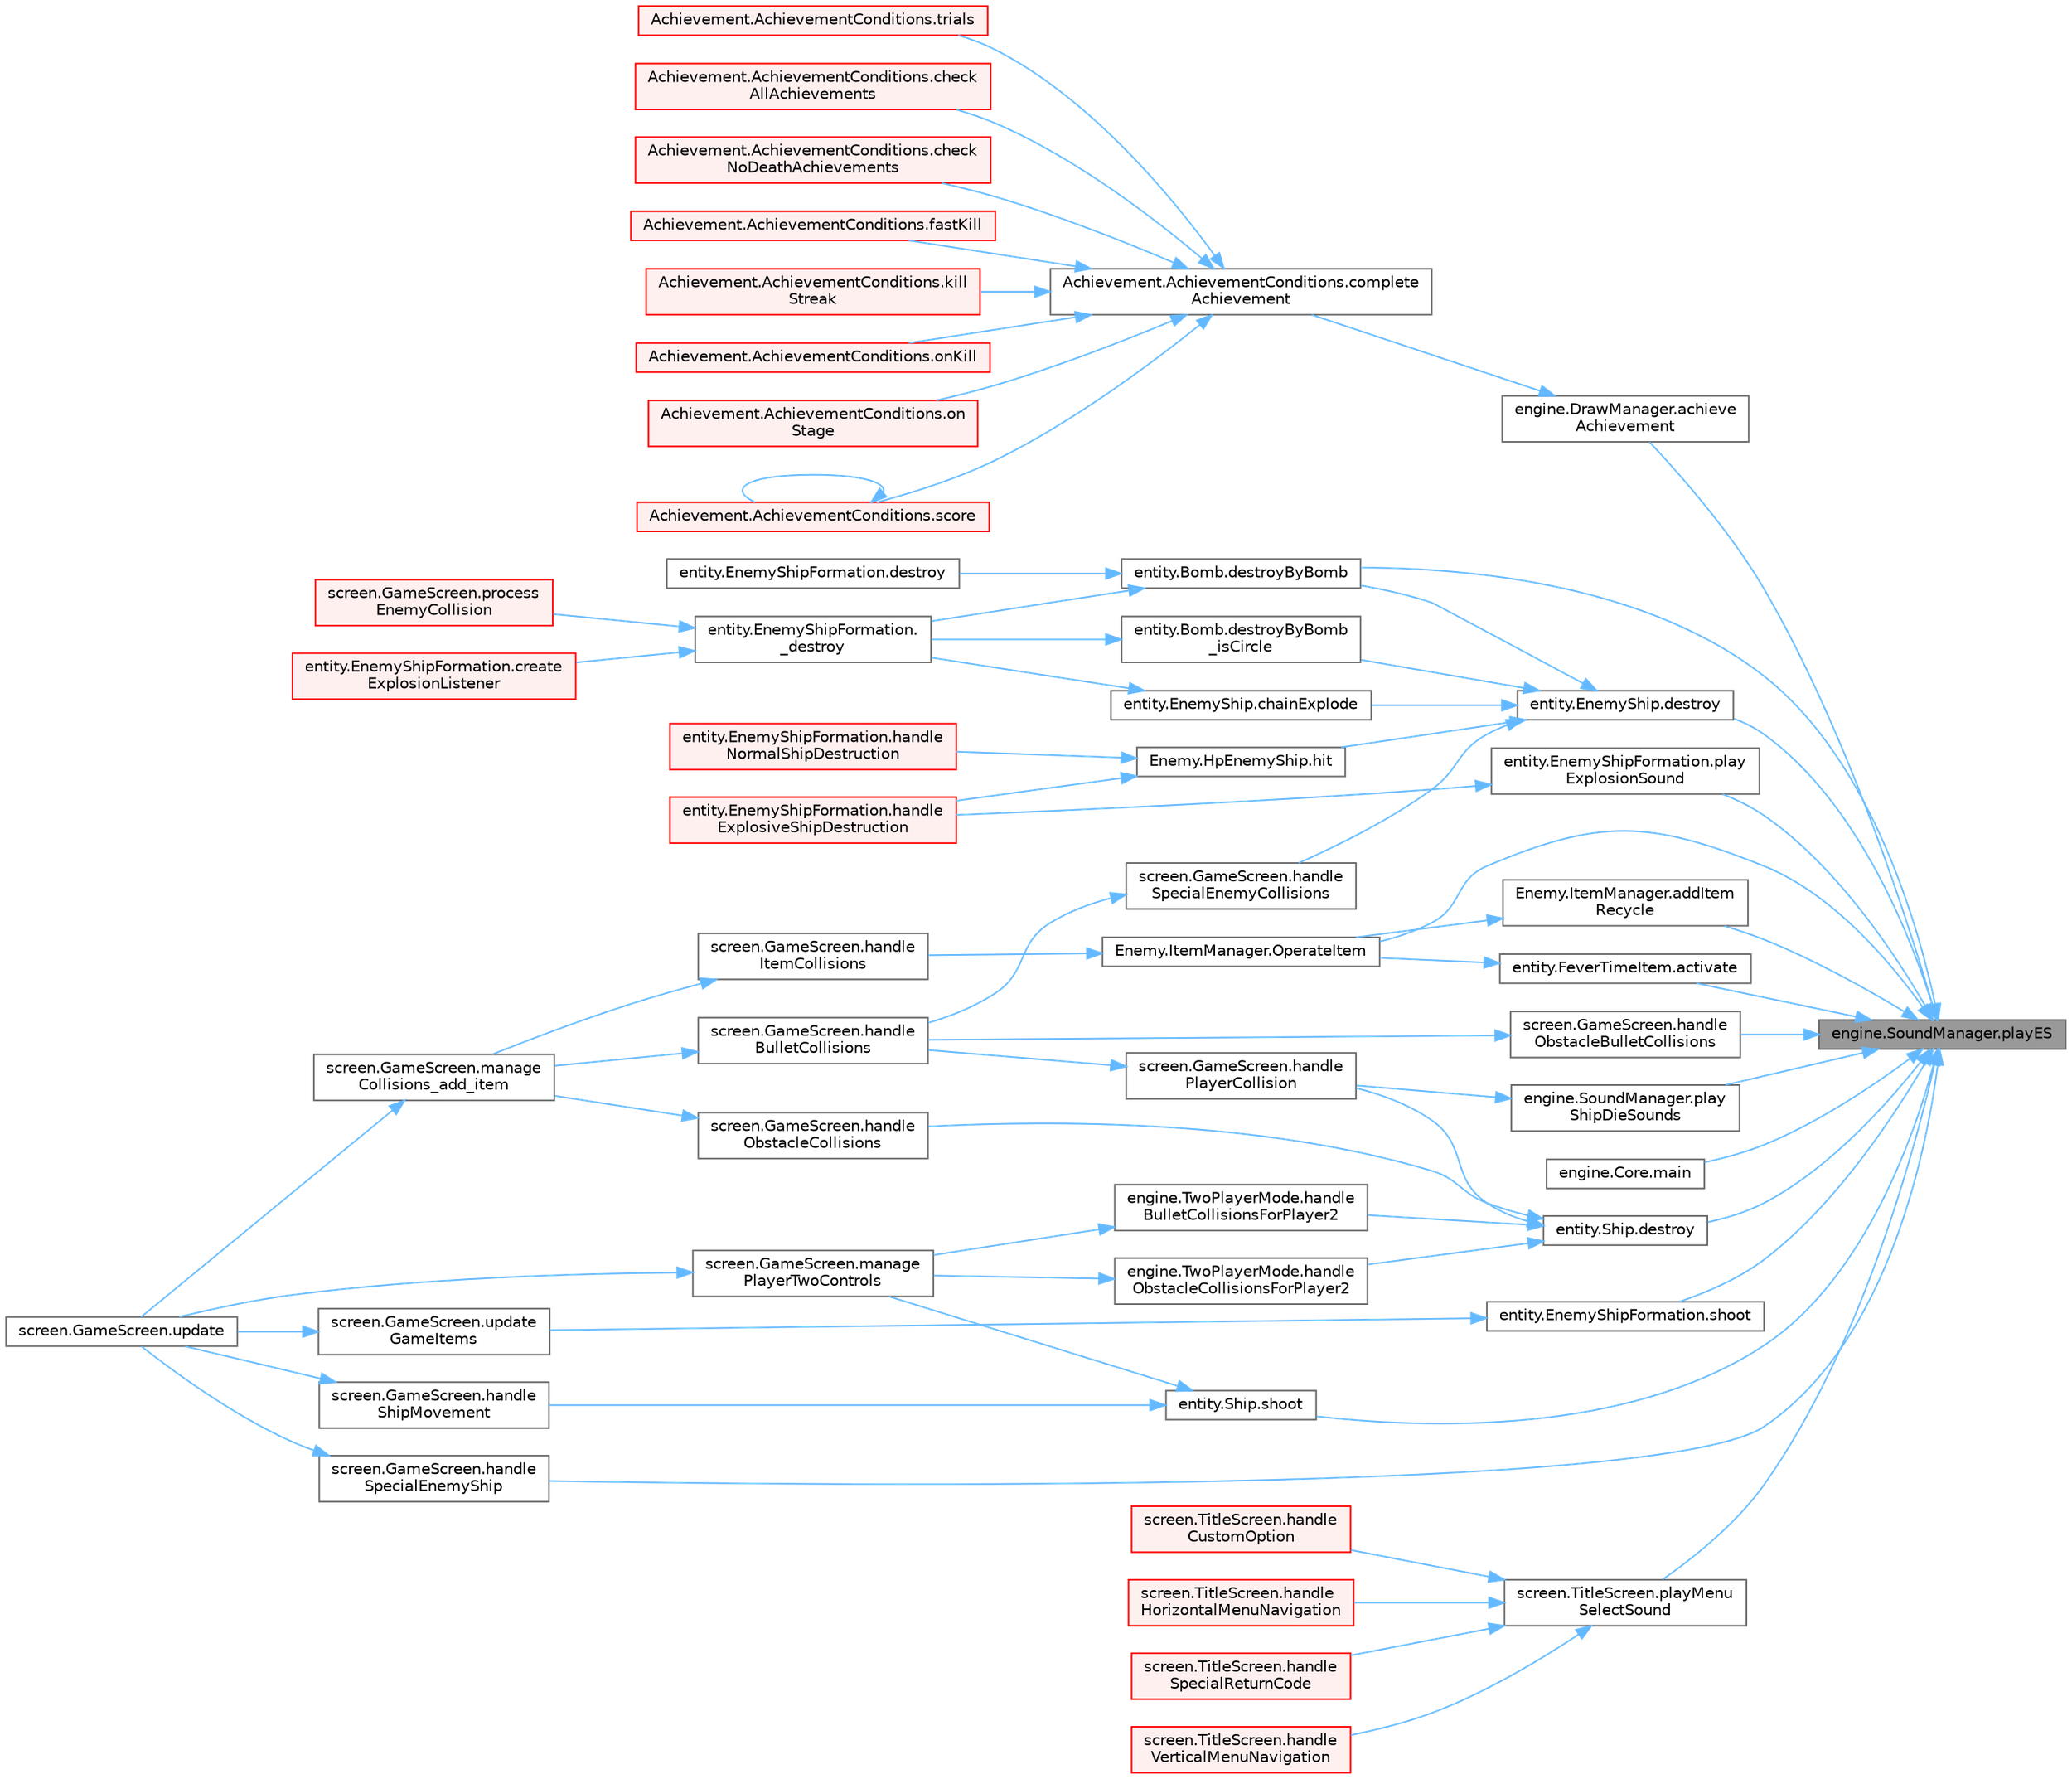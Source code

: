 digraph "engine.SoundManager.playES"
{
 // LATEX_PDF_SIZE
  bgcolor="transparent";
  edge [fontname=Helvetica,fontsize=10,labelfontname=Helvetica,labelfontsize=10];
  node [fontname=Helvetica,fontsize=10,shape=box,height=0.2,width=0.4];
  rankdir="RL";
  Node1 [id="Node000001",label="engine.SoundManager.playES",height=0.2,width=0.4,color="gray40", fillcolor="grey60", style="filled", fontcolor="black",tooltip=" "];
  Node1 -> Node2 [id="edge1_Node000001_Node000002",dir="back",color="steelblue1",style="solid",tooltip=" "];
  Node2 [id="Node000002",label="engine.DrawManager.achieve\lAchievement",height=0.2,width=0.4,color="grey40", fillcolor="white", style="filled",URL="$classengine_1_1_draw_manager.html#a4a0a0ce908ee42bdc7b312ee3dae8dec",tooltip=" "];
  Node2 -> Node3 [id="edge2_Node000002_Node000003",dir="back",color="steelblue1",style="solid",tooltip=" "];
  Node3 [id="Node000003",label="Achievement.AchievementConditions.complete\lAchievement",height=0.2,width=0.4,color="grey40", fillcolor="white", style="filled",URL="$class_achievement_1_1_achievement_conditions.html#a370857deb5c4dc35e2bd3191fb6834c1",tooltip=" "];
  Node3 -> Node4 [id="edge3_Node000003_Node000004",dir="back",color="steelblue1",style="solid",tooltip=" "];
  Node4 [id="Node000004",label="Achievement.AchievementConditions.check\lAllAchievements",height=0.2,width=0.4,color="red", fillcolor="#FFF0F0", style="filled",URL="$class_achievement_1_1_achievement_conditions.html#a99d262bc05fed539b97aa1107fcfba48",tooltip=" "];
  Node3 -> Node7 [id="edge4_Node000003_Node000007",dir="back",color="steelblue1",style="solid",tooltip=" "];
  Node7 [id="Node000007",label="Achievement.AchievementConditions.check\lNoDeathAchievements",height=0.2,width=0.4,color="red", fillcolor="#FFF0F0", style="filled",URL="$class_achievement_1_1_achievement_conditions.html#ab3b45005bc2580da03cf08b1f13c44cb",tooltip=" "];
  Node3 -> Node10 [id="edge5_Node000003_Node000010",dir="back",color="steelblue1",style="solid",tooltip=" "];
  Node10 [id="Node000010",label="Achievement.AchievementConditions.fastKill",height=0.2,width=0.4,color="red", fillcolor="#FFF0F0", style="filled",URL="$class_achievement_1_1_achievement_conditions.html#a97e05c2e6b58217292dc1c60f7c6542c",tooltip=" "];
  Node3 -> Node13 [id="edge6_Node000003_Node000013",dir="back",color="steelblue1",style="solid",tooltip=" "];
  Node13 [id="Node000013",label="Achievement.AchievementConditions.kill\lStreak",height=0.2,width=0.4,color="red", fillcolor="#FFF0F0", style="filled",URL="$class_achievement_1_1_achievement_conditions.html#ad3dd6057a9bfa438d4750cfa2c643e57",tooltip=" "];
  Node3 -> Node14 [id="edge7_Node000003_Node000014",dir="back",color="steelblue1",style="solid",tooltip=" "];
  Node14 [id="Node000014",label="Achievement.AchievementConditions.onKill",height=0.2,width=0.4,color="red", fillcolor="#FFF0F0", style="filled",URL="$class_achievement_1_1_achievement_conditions.html#a5c82f71185fe8a0b03cea729d6a4d4fe",tooltip=" "];
  Node3 -> Node17 [id="edge8_Node000003_Node000017",dir="back",color="steelblue1",style="solid",tooltip=" "];
  Node17 [id="Node000017",label="Achievement.AchievementConditions.on\lStage",height=0.2,width=0.4,color="red", fillcolor="#FFF0F0", style="filled",URL="$class_achievement_1_1_achievement_conditions.html#a58e9009c80c1208580a23f8646ef423a",tooltip=" "];
  Node3 -> Node18 [id="edge9_Node000003_Node000018",dir="back",color="steelblue1",style="solid",tooltip=" "];
  Node18 [id="Node000018",label="Achievement.AchievementConditions.score",height=0.2,width=0.4,color="red", fillcolor="#FFF0F0", style="filled",URL="$class_achievement_1_1_achievement_conditions.html#a2abd1058b6a5125525283f05ebc90f30",tooltip=" "];
  Node18 -> Node18 [id="edge10_Node000018_Node000018",dir="back",color="steelblue1",style="solid",tooltip=" "];
  Node3 -> Node19 [id="edge11_Node000003_Node000019",dir="back",color="steelblue1",style="solid",tooltip=" "];
  Node19 [id="Node000019",label="Achievement.AchievementConditions.trials",height=0.2,width=0.4,color="red", fillcolor="#FFF0F0", style="filled",URL="$class_achievement_1_1_achievement_conditions.html#a13bba364bdccb0c5f713dd9c006e508d",tooltip=" "];
  Node1 -> Node20 [id="edge12_Node000001_Node000020",dir="back",color="steelblue1",style="solid",tooltip=" "];
  Node20 [id="Node000020",label="entity.FeverTimeItem.activate",height=0.2,width=0.4,color="grey40", fillcolor="white", style="filled",URL="$classentity_1_1_fever_time_item.html#a798fa032307cc7414a82e55946d4a97f",tooltip=" "];
  Node20 -> Node21 [id="edge13_Node000020_Node000021",dir="back",color="steelblue1",style="solid",tooltip=" "];
  Node21 [id="Node000021",label="Enemy.ItemManager.OperateItem",height=0.2,width=0.4,color="grey40", fillcolor="white", style="filled",URL="$class_enemy_1_1_item_manager.html#a485cd51965cc7532571b592bf4bb1891",tooltip=" "];
  Node21 -> Node22 [id="edge14_Node000021_Node000022",dir="back",color="steelblue1",style="solid",tooltip=" "];
  Node22 [id="Node000022",label="screen.GameScreen.handle\lItemCollisions",height=0.2,width=0.4,color="grey40", fillcolor="white", style="filled",URL="$classscreen_1_1_game_screen.html#aaa246e4bb4604682b7380845beab0e9f",tooltip=" "];
  Node22 -> Node23 [id="edge15_Node000022_Node000023",dir="back",color="steelblue1",style="solid",tooltip=" "];
  Node23 [id="Node000023",label="screen.GameScreen.manage\lCollisions_add_item",height=0.2,width=0.4,color="grey40", fillcolor="white", style="filled",URL="$classscreen_1_1_game_screen.html#a20e6975baf2786217ea22eabdcc4f3ce",tooltip="Manages collisions between bullets and ships."];
  Node23 -> Node9 [id="edge16_Node000023_Node000009",dir="back",color="steelblue1",style="solid",tooltip=" "];
  Node9 [id="Node000009",label="screen.GameScreen.update",height=0.2,width=0.4,color="grey40", fillcolor="white", style="filled",URL="$classscreen_1_1_game_screen.html#aea54bbc0cb5c6990c159be77532b94e0",tooltip="Updates the elements on screen and checks for events."];
  Node1 -> Node24 [id="edge17_Node000001_Node000024",dir="back",color="steelblue1",style="solid",tooltip=" "];
  Node24 [id="Node000024",label="Enemy.ItemManager.addItem\lRecycle",height=0.2,width=0.4,color="grey40", fillcolor="white", style="filled",URL="$class_enemy_1_1_item_manager.html#a3a3dd08c8c89f9bf925efaa8d390f584",tooltip=" "];
  Node24 -> Node21 [id="edge18_Node000024_Node000021",dir="back",color="steelblue1",style="solid",tooltip=" "];
  Node1 -> Node25 [id="edge19_Node000001_Node000025",dir="back",color="steelblue1",style="solid",tooltip=" "];
  Node25 [id="Node000025",label="entity.EnemyShip.destroy",height=0.2,width=0.4,color="grey40", fillcolor="white", style="filled",URL="$classentity_1_1_enemy_ship.html#a64297ffda858a49a7f3cb2ddde1c36b6",tooltip="Destroys the ship, causing an explosion."];
  Node25 -> Node26 [id="edge20_Node000025_Node000026",dir="back",color="steelblue1",style="solid",tooltip=" "];
  Node26 [id="Node000026",label="entity.EnemyShip.chainExplode",height=0.2,width=0.4,color="grey40", fillcolor="white", style="filled",URL="$classentity_1_1_enemy_ship.html#ae47b2ffda8233c5d5a0f0ba9de608264",tooltip="Destroys ship, causing a chain explode."];
  Node26 -> Node27 [id="edge21_Node000026_Node000027",dir="back",color="steelblue1",style="solid",tooltip=" "];
  Node27 [id="Node000027",label="entity.EnemyShipFormation.\l_destroy",height=0.2,width=0.4,color="grey40", fillcolor="white", style="filled",URL="$classentity_1_1_enemy_ship_formation.html#aaf51727a5bd3b68f8fb8523d4b7bf3ea",tooltip="When EnemyShip is hit, its HP decrease by 1, and if the HP reaches 0, the ship is destroyed."];
  Node27 -> Node28 [id="edge22_Node000027_Node000028",dir="back",color="steelblue1",style="solid",tooltip=" "];
  Node28 [id="Node000028",label="entity.EnemyShipFormation.create\lExplosionListener",height=0.2,width=0.4,color="red", fillcolor="#FFF0F0", style="filled",URL="$classentity_1_1_enemy_ship_formation.html#a3c917e5861e940e183419ec3356fa2d3",tooltip=" "];
  Node27 -> Node33 [id="edge23_Node000027_Node000033",dir="back",color="steelblue1",style="solid",tooltip=" "];
  Node33 [id="Node000033",label="screen.GameScreen.process\lEnemyCollision",height=0.2,width=0.4,color="red", fillcolor="#FFF0F0", style="filled",URL="$classscreen_1_1_game_screen.html#a22cbc570dfbcfcb8b266be01b13164ee",tooltip=" "];
  Node25 -> Node36 [id="edge24_Node000025_Node000036",dir="back",color="steelblue1",style="solid",tooltip=" "];
  Node36 [id="Node000036",label="entity.Bomb.destroyByBomb",height=0.2,width=0.4,color="grey40", fillcolor="white", style="filled",URL="$classentity_1_1_bomb.html#af1efba260e80c0e811e99f3326b3ca3e",tooltip=" "];
  Node36 -> Node27 [id="edge25_Node000036_Node000027",dir="back",color="steelblue1",style="solid",tooltip=" "];
  Node36 -> Node37 [id="edge26_Node000036_Node000037",dir="back",color="steelblue1",style="solid",tooltip=" "];
  Node37 [id="Node000037",label="entity.EnemyShipFormation.destroy",height=0.2,width=0.4,color="grey40", fillcolor="white", style="filled",URL="$classentity_1_1_enemy_ship_formation.html#a6c7e9726d2340a498c24f35490e41df8",tooltip="Destroys a ship."];
  Node25 -> Node38 [id="edge27_Node000025_Node000038",dir="back",color="steelblue1",style="solid",tooltip=" "];
  Node38 [id="Node000038",label="entity.Bomb.destroyByBomb\l_isCircle",height=0.2,width=0.4,color="grey40", fillcolor="white", style="filled",URL="$classentity_1_1_bomb.html#a145812b545b1662e338831889f667d22",tooltip=" "];
  Node38 -> Node27 [id="edge28_Node000038_Node000027",dir="back",color="steelblue1",style="solid",tooltip=" "];
  Node25 -> Node39 [id="edge29_Node000025_Node000039",dir="back",color="steelblue1",style="solid",tooltip=" "];
  Node39 [id="Node000039",label="screen.GameScreen.handle\lSpecialEnemyCollisions",height=0.2,width=0.4,color="grey40", fillcolor="white", style="filled",URL="$classscreen_1_1_game_screen.html#a86f8c8c2cd6408de33420665e3dedb85",tooltip=" "];
  Node39 -> Node35 [id="edge30_Node000039_Node000035",dir="back",color="steelblue1",style="solid",tooltip=" "];
  Node35 [id="Node000035",label="screen.GameScreen.handle\lBulletCollisions",height=0.2,width=0.4,color="grey40", fillcolor="white", style="filled",URL="$classscreen_1_1_game_screen.html#af6ce22d045fc5614a16a76ce73331295",tooltip=" "];
  Node35 -> Node23 [id="edge31_Node000035_Node000023",dir="back",color="steelblue1",style="solid",tooltip=" "];
  Node25 -> Node40 [id="edge32_Node000025_Node000040",dir="back",color="steelblue1",style="solid",tooltip=" "];
  Node40 [id="Node000040",label="Enemy.HpEnemyShip.hit",height=0.2,width=0.4,color="grey40", fillcolor="white", style="filled",URL="$class_enemy_1_1_hp_enemy_ship.html#a07c30d46d1490fddfbc87aabdf15a835",tooltip="When the EnemyShip is hit and its hp reaches 0, destroy the ship."];
  Node40 -> Node30 [id="edge33_Node000040_Node000030",dir="back",color="steelblue1",style="solid",tooltip=" "];
  Node30 [id="Node000030",label="entity.EnemyShipFormation.handle\lExplosiveShipDestruction",height=0.2,width=0.4,color="red", fillcolor="#FFF0F0", style="filled",URL="$classentity_1_1_enemy_ship_formation.html#a695de08faa9695c26d2f8f2d1d491560",tooltip=" "];
  Node40 -> Node41 [id="edge34_Node000040_Node000041",dir="back",color="steelblue1",style="solid",tooltip=" "];
  Node41 [id="Node000041",label="entity.EnemyShipFormation.handle\lNormalShipDestruction",height=0.2,width=0.4,color="red", fillcolor="#FFF0F0", style="filled",URL="$classentity_1_1_enemy_ship_formation.html#aae55bec682ecd1692c011a6a4cc23212",tooltip=" "];
  Node1 -> Node42 [id="edge35_Node000001_Node000042",dir="back",color="steelblue1",style="solid",tooltip=" "];
  Node42 [id="Node000042",label="entity.Ship.destroy",height=0.2,width=0.4,color="grey40", fillcolor="white", style="filled",URL="$classentity_1_1_ship.html#aa687b4ba56e05226f2fa22fa55eb49e1",tooltip="Switches the ship to its destroyed state."];
  Node42 -> Node43 [id="edge36_Node000042_Node000043",dir="back",color="steelblue1",style="solid",tooltip=" "];
  Node43 [id="Node000043",label="engine.TwoPlayerMode.handle\lBulletCollisionsForPlayer2",height=0.2,width=0.4,color="grey40", fillcolor="white", style="filled",URL="$classengine_1_1_two_player_mode.html#a285af0cfa1987ad696978b30b33157b9",tooltip=" "];
  Node43 -> Node44 [id="edge37_Node000043_Node000044",dir="back",color="steelblue1",style="solid",tooltip=" "];
  Node44 [id="Node000044",label="screen.GameScreen.manage\lPlayerTwoControls",height=0.2,width=0.4,color="grey40", fillcolor="white", style="filled",URL="$classscreen_1_1_game_screen.html#a76eb9b586bb07db6674cd2e311f05331",tooltip=" "];
  Node44 -> Node9 [id="edge38_Node000044_Node000009",dir="back",color="steelblue1",style="solid",tooltip=" "];
  Node42 -> Node45 [id="edge39_Node000042_Node000045",dir="back",color="steelblue1",style="solid",tooltip=" "];
  Node45 [id="Node000045",label="screen.GameScreen.handle\lObstacleCollisions",height=0.2,width=0.4,color="grey40", fillcolor="white", style="filled",URL="$classscreen_1_1_game_screen.html#a86aba24ff3eb7aaadec5c84dcebd3d68",tooltip=" "];
  Node45 -> Node23 [id="edge40_Node000045_Node000023",dir="back",color="steelblue1",style="solid",tooltip=" "];
  Node42 -> Node46 [id="edge41_Node000042_Node000046",dir="back",color="steelblue1",style="solid",tooltip=" "];
  Node46 [id="Node000046",label="engine.TwoPlayerMode.handle\lObstacleCollisionsForPlayer2",height=0.2,width=0.4,color="grey40", fillcolor="white", style="filled",URL="$classengine_1_1_two_player_mode.html#a7de003667ea149049a184c496a16af0c",tooltip=" "];
  Node46 -> Node44 [id="edge42_Node000046_Node000044",dir="back",color="steelblue1",style="solid",tooltip=" "];
  Node42 -> Node47 [id="edge43_Node000042_Node000047",dir="back",color="steelblue1",style="solid",tooltip=" "];
  Node47 [id="Node000047",label="screen.GameScreen.handle\lPlayerCollision",height=0.2,width=0.4,color="grey40", fillcolor="white", style="filled",URL="$classscreen_1_1_game_screen.html#a3d24b8d63b4a79a97952e11d5e9db8d7",tooltip=" "];
  Node47 -> Node35 [id="edge44_Node000047_Node000035",dir="back",color="steelblue1",style="solid",tooltip=" "];
  Node1 -> Node36 [id="edge45_Node000001_Node000036",dir="back",color="steelblue1",style="solid",tooltip=" "];
  Node1 -> Node48 [id="edge46_Node000001_Node000048",dir="back",color="steelblue1",style="solid",tooltip=" "];
  Node48 [id="Node000048",label="screen.GameScreen.handle\lObstacleBulletCollisions",height=0.2,width=0.4,color="grey40", fillcolor="white", style="filled",URL="$classscreen_1_1_game_screen.html#ade3bfa4a898833ad3e648da6f2664f8c",tooltip=" "];
  Node48 -> Node35 [id="edge47_Node000048_Node000035",dir="back",color="steelblue1",style="solid",tooltip=" "];
  Node1 -> Node49 [id="edge48_Node000001_Node000049",dir="back",color="steelblue1",style="solid",tooltip=" "];
  Node49 [id="Node000049",label="screen.GameScreen.handle\lSpecialEnemyShip",height=0.2,width=0.4,color="grey40", fillcolor="white", style="filled",URL="$classscreen_1_1_game_screen.html#a753aeed9a3b2d6409487544622e35e53",tooltip=" "];
  Node49 -> Node9 [id="edge49_Node000049_Node000009",dir="back",color="steelblue1",style="solid",tooltip=" "];
  Node1 -> Node6 [id="edge50_Node000001_Node000006",dir="back",color="steelblue1",style="solid",tooltip=" "];
  Node6 [id="Node000006",label="engine.Core.main",height=0.2,width=0.4,color="grey40", fillcolor="white", style="filled",URL="$classengine_1_1_core.html#a57772a5de30ed8af04183baad8f1281e",tooltip="Test implementation."];
  Node1 -> Node21 [id="edge51_Node000001_Node000021",dir="back",color="steelblue1",style="solid",tooltip=" "];
  Node1 -> Node50 [id="edge52_Node000001_Node000050",dir="back",color="steelblue1",style="solid",tooltip=" "];
  Node50 [id="Node000050",label="entity.EnemyShipFormation.play\lExplosionSound",height=0.2,width=0.4,color="grey40", fillcolor="white", style="filled",URL="$classentity_1_1_enemy_ship_formation.html#a1fdfe251c7b640055b3769dad2c9ad4f",tooltip=" "];
  Node50 -> Node30 [id="edge53_Node000050_Node000030",dir="back",color="steelblue1",style="solid",tooltip=" "];
  Node1 -> Node51 [id="edge54_Node000001_Node000051",dir="back",color="steelblue1",style="solid",tooltip=" "];
  Node51 [id="Node000051",label="screen.TitleScreen.playMenu\lSelectSound",height=0.2,width=0.4,color="grey40", fillcolor="white", style="filled",URL="$classscreen_1_1_title_screen.html#a39cf4d27efb908139820cdfbe0318e1b",tooltip=" "];
  Node51 -> Node52 [id="edge55_Node000051_Node000052",dir="back",color="steelblue1",style="solid",tooltip=" "];
  Node52 [id="Node000052",label="screen.TitleScreen.handle\lCustomOption",height=0.2,width=0.4,color="red", fillcolor="#FFF0F0", style="filled",URL="$classscreen_1_1_title_screen.html#aa096a9853f7b30afa52f751bccf0698d",tooltip=" "];
  Node51 -> Node54 [id="edge56_Node000051_Node000054",dir="back",color="steelblue1",style="solid",tooltip=" "];
  Node54 [id="Node000054",label="screen.TitleScreen.handle\lHorizontalMenuNavigation",height=0.2,width=0.4,color="red", fillcolor="#FFF0F0", style="filled",URL="$classscreen_1_1_title_screen.html#a4cea29053a302903adb24c481f73ef32",tooltip=" "];
  Node51 -> Node55 [id="edge57_Node000051_Node000055",dir="back",color="steelblue1",style="solid",tooltip=" "];
  Node55 [id="Node000055",label="screen.TitleScreen.handle\lSpecialReturnCode",height=0.2,width=0.4,color="red", fillcolor="#FFF0F0", style="filled",URL="$classscreen_1_1_title_screen.html#a13e1bc224668add219c9a8544a8d8f34",tooltip=" "];
  Node51 -> Node56 [id="edge58_Node000051_Node000056",dir="back",color="steelblue1",style="solid",tooltip=" "];
  Node56 [id="Node000056",label="screen.TitleScreen.handle\lVerticalMenuNavigation",height=0.2,width=0.4,color="red", fillcolor="#FFF0F0", style="filled",URL="$classscreen_1_1_title_screen.html#a26c6225edd92e784057fc7bc2df4b88c",tooltip=" "];
  Node1 -> Node57 [id="edge59_Node000001_Node000057",dir="back",color="steelblue1",style="solid",tooltip=" "];
  Node57 [id="Node000057",label="engine.SoundManager.play\lShipDieSounds",height=0.2,width=0.4,color="grey40", fillcolor="white", style="filled",URL="$classengine_1_1_sound_manager.html#af39df3ba4d5b8ce24f44ad1906c2978f",tooltip=" "];
  Node57 -> Node47 [id="edge60_Node000057_Node000047",dir="back",color="steelblue1",style="solid",tooltip=" "];
  Node1 -> Node58 [id="edge61_Node000001_Node000058",dir="back",color="steelblue1",style="solid",tooltip=" "];
  Node58 [id="Node000058",label="entity.EnemyShipFormation.shoot",height=0.2,width=0.4,color="grey40", fillcolor="white", style="filled",URL="$classentity_1_1_enemy_ship_formation.html#ab14e0e86abd1a4cb54b03c24ded35547",tooltip="Shoots a bullet downwards."];
  Node58 -> Node59 [id="edge62_Node000058_Node000059",dir="back",color="steelblue1",style="solid",tooltip=" "];
  Node59 [id="Node000059",label="screen.GameScreen.update\lGameItems",height=0.2,width=0.4,color="grey40", fillcolor="white", style="filled",URL="$classscreen_1_1_game_screen.html#a170f7dceead615d1b65eadbd70693ea2",tooltip=" "];
  Node59 -> Node9 [id="edge63_Node000059_Node000009",dir="back",color="steelblue1",style="solid",tooltip=" "];
  Node1 -> Node60 [id="edge64_Node000001_Node000060",dir="back",color="steelblue1",style="solid",tooltip=" "];
  Node60 [id="Node000060",label="entity.Ship.shoot",height=0.2,width=0.4,color="grey40", fillcolor="white", style="filled",URL="$classentity_1_1_ship.html#a9f468e29f8e09081fcb45234b5d97f5a",tooltip="Shoots a bullet upwards."];
  Node60 -> Node61 [id="edge65_Node000060_Node000061",dir="back",color="steelblue1",style="solid",tooltip=" "];
  Node61 [id="Node000061",label="screen.GameScreen.handle\lShipMovement",height=0.2,width=0.4,color="grey40", fillcolor="white", style="filled",URL="$classscreen_1_1_game_screen.html#afe65922c8de47fc748e1555c84a991c2",tooltip=" "];
  Node61 -> Node9 [id="edge66_Node000061_Node000009",dir="back",color="steelblue1",style="solid",tooltip=" "];
  Node60 -> Node44 [id="edge67_Node000060_Node000044",dir="back",color="steelblue1",style="solid",tooltip=" "];
}
